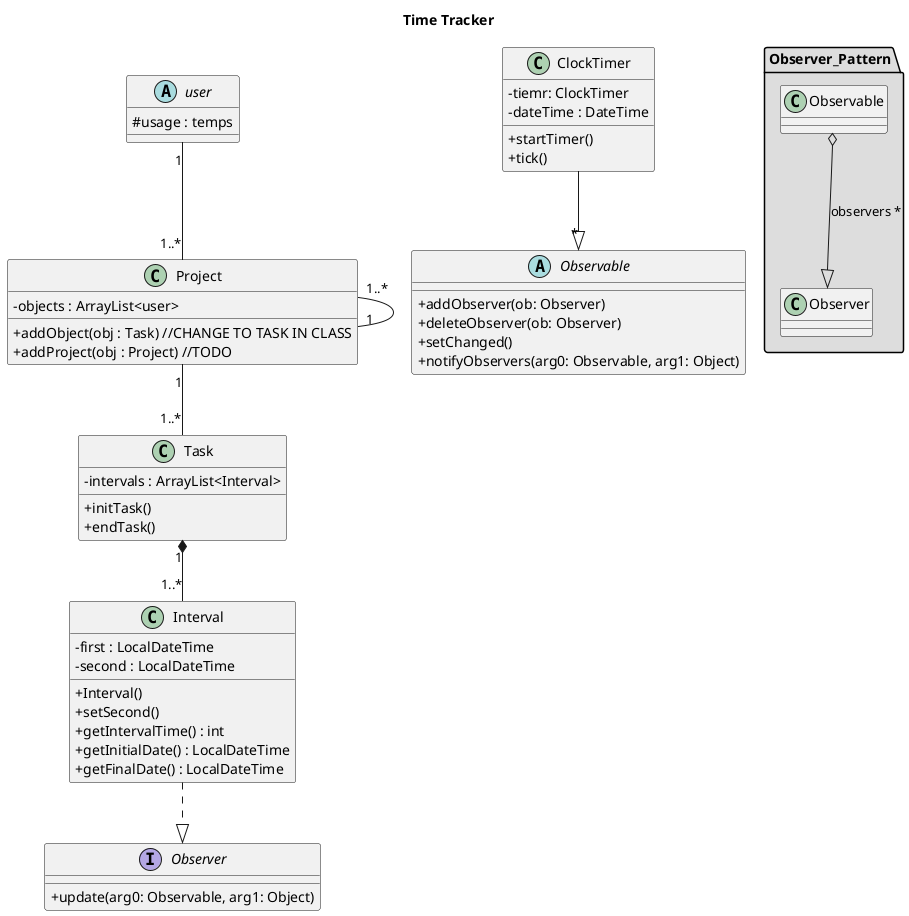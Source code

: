 @startuml
skinparam classAttributeIconSize 0

title "Time Tracker"

abstract class user {
# usage : temps
}

class Task{
- intervals : ArrayList<Interval>

+ initTask()
+ endTask()
}

class Project {
- objects : ArrayList<user>

+ addObject(obj : Task) //CHANGE TO TASK IN CLASS
+ addProject(obj : Project) //TODO
}

package "Observer_Pattern" #DDDDDD{
    Observable o--|> Observer : observers *
}

abstract class Observable{
+ addObserver(ob: Observer)
+ deleteObserver(ob: Observer)
+setChanged()
+notifyObservers(arg0: Observable, arg1: Object)
}

interface Observer{
+update(arg0: Observable, arg1: Object)
}

class ClockTimer{
- tiemr: ClockTimer
- dateTime : DateTime
+ startTimer()
+ tick()
}

class Interval {
- first : LocalDateTime
- second : LocalDateTime

+ Interval()
+ setSecond()
+ getIntervalTime() : int
+ getInitialDate() : LocalDateTime
+ getFinalDate() : LocalDateTime
}


Task "1..*"-up-"1" Project
Project "1..*"-up-"1" user
Project "1"-left-"1..*" Project
Task "1"*--"1..*" Interval
ClockTimer --|> "*" Observable
Interval ..|> Observer


@enduml
